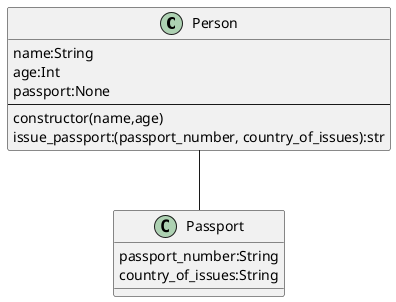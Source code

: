 @startuml es13
Person--Passport
class Person{
    name:String
    age:Int
    passport:None
    --
    constructor(name,age)
    issue_passport:(passport_number, country_of_issues):str
}
class Passport{
    passport_number:String
    country_of_issues:String
    
}
@enduml